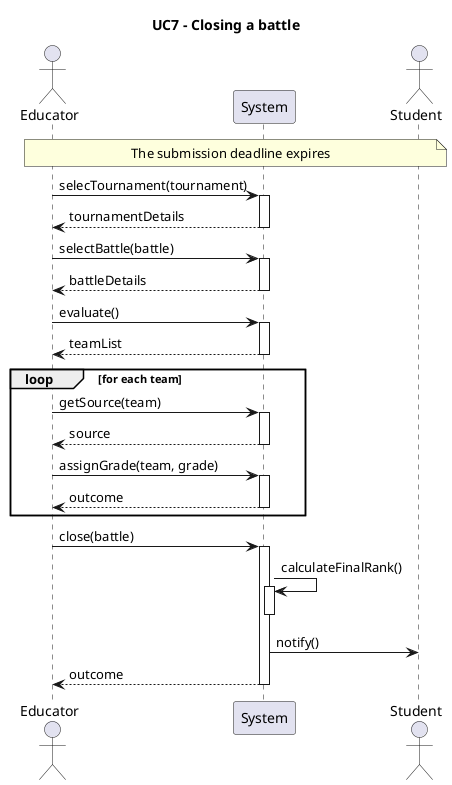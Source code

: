 @startuml UC7
title UC7 - Closing a battle
actor Educator
participant System
actor Student

note across: The submission deadline expires

Educator -> System ++ : selecTournament(tournament)
Educator <-- System -- : tournamentDetails

Educator -> System ++ : selectBattle(battle)
Educator <-- System -- : battleDetails

Educator -> System ++ : evaluate()
Educator <-- System -- : teamList

loop for each team
    Educator -> System ++ : getSource(team)
    Educator <-- System -- : source

    Educator -> System ++ : assignGrade(team, grade)
    Educator <-- System -- : outcome
end

Educator -> System ++ : close(battle)

System -> System ++ : calculateFinalRank()
deactivate System

System -> Student: notify()

Educator <-- System -- : outcome

@enduml